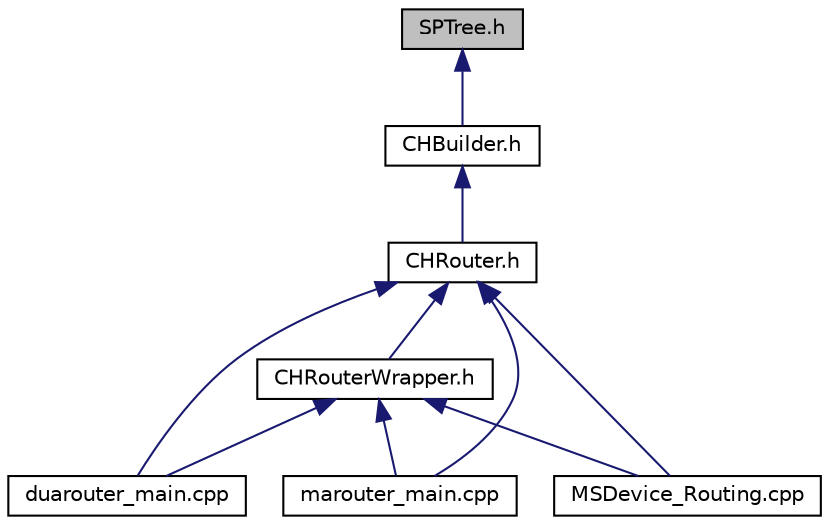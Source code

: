 digraph "SPTree.h"
{
  edge [fontname="Helvetica",fontsize="10",labelfontname="Helvetica",labelfontsize="10"];
  node [fontname="Helvetica",fontsize="10",shape=record];
  Node13 [label="SPTree.h",height=0.2,width=0.4,color="black", fillcolor="grey75", style="filled", fontcolor="black"];
  Node13 -> Node14 [dir="back",color="midnightblue",fontsize="10",style="solid",fontname="Helvetica"];
  Node14 [label="CHBuilder.h",height=0.2,width=0.4,color="black", fillcolor="white", style="filled",URL="$de/d8f/_c_h_builder_8h.html"];
  Node14 -> Node15 [dir="back",color="midnightblue",fontsize="10",style="solid",fontname="Helvetica"];
  Node15 [label="CHRouter.h",height=0.2,width=0.4,color="black", fillcolor="white", style="filled",URL="$d4/dec/_c_h_router_8h.html"];
  Node15 -> Node16 [dir="back",color="midnightblue",fontsize="10",style="solid",fontname="Helvetica"];
  Node16 [label="duarouter_main.cpp",height=0.2,width=0.4,color="black", fillcolor="white", style="filled",URL="$d3/d90/duarouter__main_8cpp.html"];
  Node15 -> Node17 [dir="back",color="midnightblue",fontsize="10",style="solid",fontname="Helvetica"];
  Node17 [label="marouter_main.cpp",height=0.2,width=0.4,color="black", fillcolor="white", style="filled",URL="$df/ddb/marouter__main_8cpp.html"];
  Node15 -> Node18 [dir="back",color="midnightblue",fontsize="10",style="solid",fontname="Helvetica"];
  Node18 [label="MSDevice_Routing.cpp",height=0.2,width=0.4,color="black", fillcolor="white", style="filled",URL="$da/d51/_m_s_device___routing_8cpp.html"];
  Node15 -> Node19 [dir="back",color="midnightblue",fontsize="10",style="solid",fontname="Helvetica"];
  Node19 [label="CHRouterWrapper.h",height=0.2,width=0.4,color="black", fillcolor="white", style="filled",URL="$d0/da6/_c_h_router_wrapper_8h.html"];
  Node19 -> Node16 [dir="back",color="midnightblue",fontsize="10",style="solid",fontname="Helvetica"];
  Node19 -> Node17 [dir="back",color="midnightblue",fontsize="10",style="solid",fontname="Helvetica"];
  Node19 -> Node18 [dir="back",color="midnightblue",fontsize="10",style="solid",fontname="Helvetica"];
}
